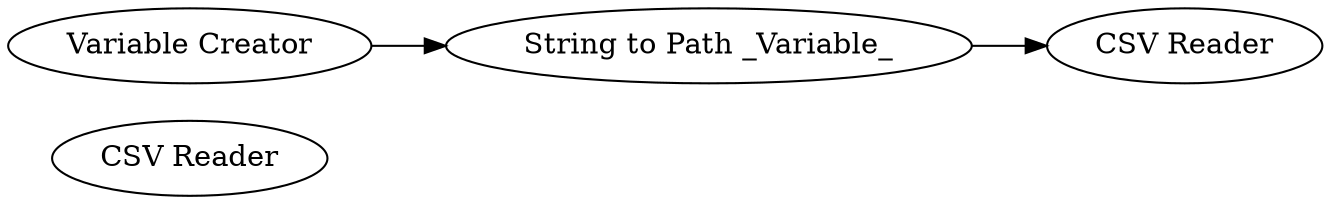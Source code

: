 digraph {
	50 [label="CSV Reader"]
	51 [label="CSV Reader"]
	52 [label="Variable Creator"]
	53 [label="String to Path _Variable_"]
	52 -> 53
	53 -> 51
	rankdir=LR
}
